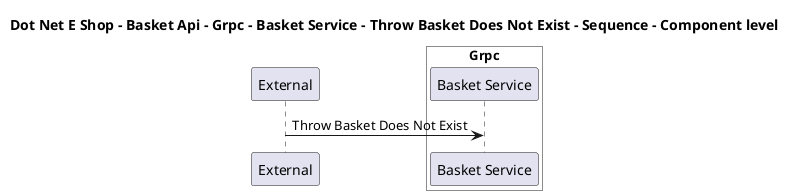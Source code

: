 @startuml

title Dot Net E Shop - Basket Api - Grpc - Basket Service - Throw Basket Does Not Exist - Sequence - Component level

participant "External" as C4InterFlow.SoftwareSystems.ExternalSystem

box "Basket Api" #White
    
box "Grpc" #White
    participant "Basket Service" as DotNetEShop.SoftwareSystems.BasketApi.Containers.Grpc.Components.BasketService
end box

end box


C4InterFlow.SoftwareSystems.ExternalSystem -> DotNetEShop.SoftwareSystems.BasketApi.Containers.Grpc.Components.BasketService : Throw Basket Does Not Exist


@enduml
